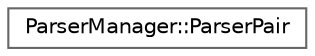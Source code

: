 digraph "Graphical Class Hierarchy"
{
 // INTERACTIVE_SVG=YES
 // LATEX_PDF_SIZE
  bgcolor="transparent";
  edge [fontname=Helvetica,fontsize=10,labelfontname=Helvetica,labelfontsize=10];
  node [fontname=Helvetica,fontsize=10,shape=box,height=0.2,width=0.4];
  rankdir="LR";
  Node0 [label="ParserManager::ParserPair",height=0.2,width=0.4,color="grey40", fillcolor="white", style="filled",URL="$df/d04/struct_parser_manager_1_1_parser_pair.html",tooltip=" "];
}
